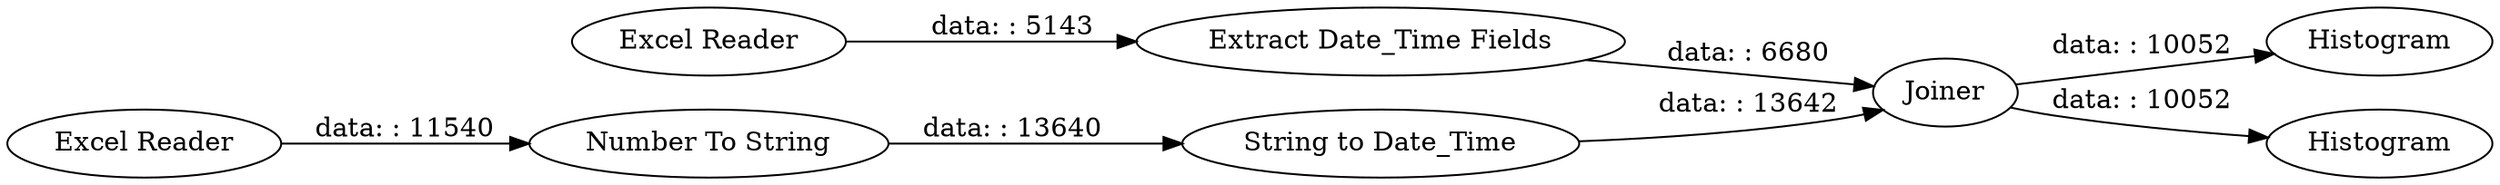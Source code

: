digraph {
	"-6957052843246125493_80" [label="Excel Reader"]
	"-6957052843246125493_79" [label="String to Date_Time"]
	"-6957052843246125493_75" [label="Number To String"]
	"-6957052843246125493_78" [label=Joiner]
	"-6957052843246125493_89" [label=Histogram]
	"-6957052843246125493_77" [label="Excel Reader"]
	"-6957052843246125493_81" [label="Extract Date_Time Fields"]
	"-6957052843246125493_88" [label=Histogram]
	"-6957052843246125493_77" -> "-6957052843246125493_75" [label="data: : 11540"]
	"-6957052843246125493_78" -> "-6957052843246125493_89" [label="data: : 10052"]
	"-6957052843246125493_75" -> "-6957052843246125493_79" [label="data: : 13640"]
	"-6957052843246125493_78" -> "-6957052843246125493_88" [label="data: : 10052"]
	"-6957052843246125493_80" -> "-6957052843246125493_81" [label="data: : 5143"]
	"-6957052843246125493_81" -> "-6957052843246125493_78" [label="data: : 6680"]
	"-6957052843246125493_79" -> "-6957052843246125493_78" [label="data: : 13642"]
	rankdir=LR
}

